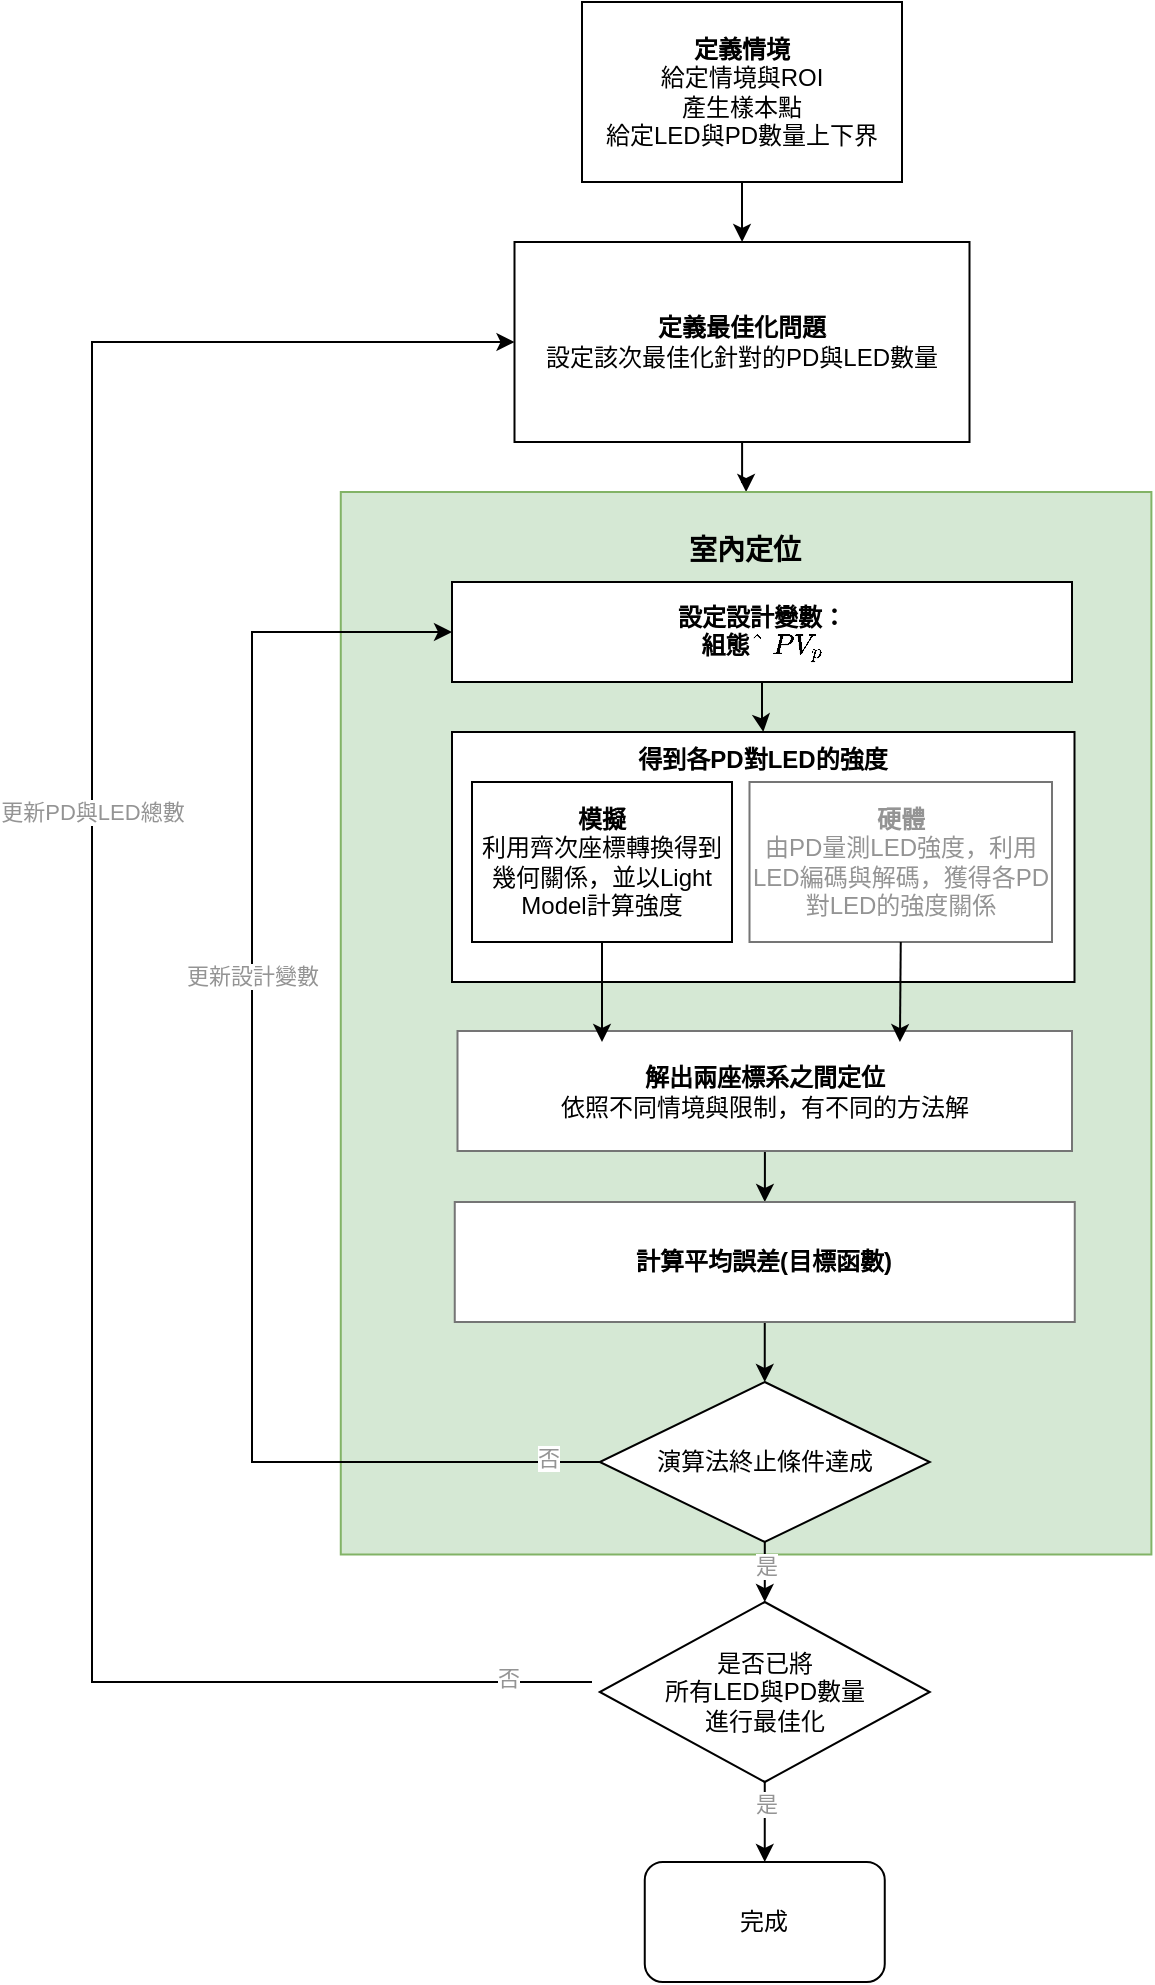 <mxfile version="16.4.0" type="device" pages="4"><diagram id="C5RBs43oDa-KdzZeNtuy" name="Page-1"><mxGraphModel dx="946" dy="596" grid="1" gridSize="10" guides="1" tooltips="1" connect="1" arrows="1" fold="1" page="1" pageScale="1" pageWidth="827" pageHeight="1169" math="1" shadow="0"><root><mxCell id="WIyWlLk6GJQsqaUBKTNV-0"/><mxCell id="WIyWlLk6GJQsqaUBKTNV-1" parent="WIyWlLk6GJQsqaUBKTNV-0"/><mxCell id="fy0SaHWFiJwUPZrE4bs7-2" value="" style="edgeStyle=orthogonalEdgeStyle;rounded=0;orthogonalLoop=1;jettySize=auto;html=1;" parent="WIyWlLk6GJQsqaUBKTNV-1" source="fy0SaHWFiJwUPZrE4bs7-0" target="fy0SaHWFiJwUPZrE4bs7-1" edge="1"><mxGeometry relative="1" as="geometry"/></mxCell><mxCell id="fy0SaHWFiJwUPZrE4bs7-0" value="&lt;b&gt;定義情境&lt;/b&gt;&lt;br&gt;給定情境與ROI&lt;br&gt;產生樣本點&lt;br&gt;給定LED與PD數量上下界" style="rounded=0;whiteSpace=wrap;html=1;" parent="WIyWlLk6GJQsqaUBKTNV-1" vertex="1"><mxGeometry x="345" y="40" width="160" height="90" as="geometry"/></mxCell><mxCell id="fy0SaHWFiJwUPZrE4bs7-4" value="" style="edgeStyle=orthogonalEdgeStyle;rounded=0;orthogonalLoop=1;jettySize=auto;html=1;" parent="WIyWlLk6GJQsqaUBKTNV-1" source="fy0SaHWFiJwUPZrE4bs7-1" target="fy0SaHWFiJwUPZrE4bs7-3" edge="1"><mxGeometry relative="1" as="geometry"/></mxCell><mxCell id="fy0SaHWFiJwUPZrE4bs7-1" value="&lt;b&gt;定義最佳化問題&lt;/b&gt;&lt;br&gt;設定該次最佳化針對的PD與LED數量" style="rounded=0;whiteSpace=wrap;html=1;" parent="WIyWlLk6GJQsqaUBKTNV-1" vertex="1"><mxGeometry x="311.25" y="160" width="227.5" height="100" as="geometry"/></mxCell><mxCell id="fy0SaHWFiJwUPZrE4bs7-3" value="&lt;h3&gt;室內定位&lt;/h3&gt;" style="rounded=0;whiteSpace=wrap;html=1;fillColor=#d5e8d4;strokeColor=#82b366;horizontal=0;verticalAlign=top;rotation=90;" parent="WIyWlLk6GJQsqaUBKTNV-1" vertex="1"><mxGeometry x="161.42" y="347.97" width="531.25" height="405.31" as="geometry"/></mxCell><mxCell id="fy0SaHWFiJwUPZrE4bs7-8" value="" style="edgeStyle=orthogonalEdgeStyle;rounded=0;orthogonalLoop=1;jettySize=auto;html=1;" parent="WIyWlLk6GJQsqaUBKTNV-1" source="fy0SaHWFiJwUPZrE4bs7-5" target="fy0SaHWFiJwUPZrE4bs7-7" edge="1"><mxGeometry relative="1" as="geometry"/></mxCell><mxCell id="fy0SaHWFiJwUPZrE4bs7-39" value="是" style="edgeLabel;html=1;align=center;verticalAlign=middle;resizable=0;points=[];fontColor=#949494;" parent="fy0SaHWFiJwUPZrE4bs7-8" vertex="1" connectable="0"><mxGeometry x="0.138" relative="1" as="geometry"><mxPoint as="offset"/></mxGeometry></mxCell><mxCell id="fy0SaHWFiJwUPZrE4bs7-5" value="演算法終止條件達成" style="rhombus;whiteSpace=wrap;html=1;rounded=0;" parent="WIyWlLk6GJQsqaUBKTNV-1" vertex="1"><mxGeometry x="353.88" y="730" width="165" height="80" as="geometry"/></mxCell><mxCell id="fy0SaHWFiJwUPZrE4bs7-13" style="edgeStyle=orthogonalEdgeStyle;rounded=0;orthogonalLoop=1;jettySize=auto;html=1;exitX=0.5;exitY=1;exitDx=0;exitDy=0;entryX=0.5;entryY=0;entryDx=0;entryDy=0;" parent="WIyWlLk6GJQsqaUBKTNV-1" source="fy0SaHWFiJwUPZrE4bs7-7" target="fy0SaHWFiJwUPZrE4bs7-11" edge="1"><mxGeometry relative="1" as="geometry"/></mxCell><mxCell id="fy0SaHWFiJwUPZrE4bs7-40" value="是" style="edgeLabel;html=1;align=center;verticalAlign=middle;resizable=0;points=[];fontColor=#949494;" parent="fy0SaHWFiJwUPZrE4bs7-13" vertex="1" connectable="0"><mxGeometry x="-0.466" relative="1" as="geometry"><mxPoint as="offset"/></mxGeometry></mxCell><mxCell id="fy0SaHWFiJwUPZrE4bs7-7" value="是否已將&lt;br&gt;所有LED與PD數量&lt;br&gt;進行最佳化" style="rhombus;whiteSpace=wrap;html=1;rounded=0;" parent="WIyWlLk6GJQsqaUBKTNV-1" vertex="1"><mxGeometry x="353.88" y="840" width="165" height="90" as="geometry"/></mxCell><mxCell id="fy0SaHWFiJwUPZrE4bs7-11" value="完成" style="rounded=1;whiteSpace=wrap;html=1;" parent="WIyWlLk6GJQsqaUBKTNV-1" vertex="1"><mxGeometry x="376.38" y="970" width="120" height="60" as="geometry"/></mxCell><mxCell id="fy0SaHWFiJwUPZrE4bs7-19" value="" style="endArrow=classic;html=1;rounded=0;exitX=0;exitY=0.5;exitDx=0;exitDy=0;entryX=0;entryY=0.5;entryDx=0;entryDy=0;" parent="WIyWlLk6GJQsqaUBKTNV-1" source="fy0SaHWFiJwUPZrE4bs7-5" target="fy0SaHWFiJwUPZrE4bs7-21" edge="1"><mxGeometry width="50" height="50" relative="1" as="geometry"><mxPoint x="200" y="610" as="sourcePoint"/><mxPoint x="210.93" y="340" as="targetPoint"/><Array as="points"><mxPoint x="180" y="770"/><mxPoint x="180" y="355"/></Array></mxGeometry></mxCell><mxCell id="fy0SaHWFiJwUPZrE4bs7-37" value="更新設計變數" style="edgeLabel;html=1;align=center;verticalAlign=middle;resizable=0;points=[];fontColor=#949494;" parent="fy0SaHWFiJwUPZrE4bs7-19" vertex="1" connectable="0"><mxGeometry x="0.211" relative="1" as="geometry"><mxPoint as="offset"/></mxGeometry></mxCell><mxCell id="fy0SaHWFiJwUPZrE4bs7-38" value="否" style="edgeLabel;html=1;align=center;verticalAlign=middle;resizable=0;points=[];fontColor=#949494;" parent="fy0SaHWFiJwUPZrE4bs7-19" vertex="1" connectable="0"><mxGeometry x="-0.925" y="-2" relative="1" as="geometry"><mxPoint as="offset"/></mxGeometry></mxCell><mxCell id="fy0SaHWFiJwUPZrE4bs7-25" value="" style="edgeStyle=orthogonalEdgeStyle;rounded=0;orthogonalLoop=1;jettySize=auto;html=1;" parent="WIyWlLk6GJQsqaUBKTNV-1" source="fy0SaHWFiJwUPZrE4bs7-21" target="fy0SaHWFiJwUPZrE4bs7-24" edge="1"><mxGeometry relative="1" as="geometry"/></mxCell><mxCell id="fy0SaHWFiJwUPZrE4bs7-21" value="&lt;b&gt;設定&lt;/b&gt;&lt;b&gt;設計變數：&lt;/b&gt;&lt;b&gt;&lt;br&gt;組態`^PV_p`&lt;/b&gt;" style="rounded=0;whiteSpace=wrap;html=1;" parent="WIyWlLk6GJQsqaUBKTNV-1" vertex="1"><mxGeometry x="280" y="330" width="310" height="50" as="geometry"/></mxCell><mxCell id="fy0SaHWFiJwUPZrE4bs7-24" value="&lt;b&gt;得到各PD對LED的強度&lt;br&gt;&lt;br&gt;&lt;br&gt;&lt;br&gt;&lt;br&gt;&lt;br&gt;&lt;br&gt;&lt;/b&gt;" style="whiteSpace=wrap;html=1;rounded=0;verticalAlign=top;" parent="WIyWlLk6GJQsqaUBKTNV-1" vertex="1"><mxGeometry x="280" y="405" width="311.25" height="125" as="geometry"/></mxCell><mxCell id="fy0SaHWFiJwUPZrE4bs7-22" value="&lt;b&gt;模擬&lt;/b&gt;&lt;br&gt;利用齊次座標轉換得到幾何關係，並以Light Model計算強度" style="whiteSpace=wrap;html=1;rounded=0;" parent="WIyWlLk6GJQsqaUBKTNV-1" vertex="1"><mxGeometry x="290" y="430" width="130" height="80" as="geometry"/></mxCell><mxCell id="fy0SaHWFiJwUPZrE4bs7-26" value="&lt;b&gt;硬體&lt;/b&gt;&lt;br&gt;由PD量測LED強度，利用LED編碼與解碼，獲得各PD對LED的強度關係" style="whiteSpace=wrap;html=1;rounded=0;fillColor=#FFFFFF;strokeColor=#757575;fontColor=#949494;" parent="WIyWlLk6GJQsqaUBKTNV-1" vertex="1"><mxGeometry x="428.75" y="430" width="151.25" height="80" as="geometry"/></mxCell><mxCell id="fy0SaHWFiJwUPZrE4bs7-36" value="" style="edgeStyle=orthogonalEdgeStyle;rounded=0;orthogonalLoop=1;jettySize=auto;html=1;fontColor=#949494;" parent="WIyWlLk6GJQsqaUBKTNV-1" source="fy0SaHWFiJwUPZrE4bs7-27" target="fy0SaHWFiJwUPZrE4bs7-29" edge="1"><mxGeometry relative="1" as="geometry"/></mxCell><mxCell id="fy0SaHWFiJwUPZrE4bs7-27" value="&lt;b&gt;解出兩座標系之間定位&lt;/b&gt;&lt;br&gt;依照不同情境與限制，有不同的方法解" style="rounded=0;whiteSpace=wrap;html=1;strokeColor=#757575;fillColor=#FFFFFF;" parent="WIyWlLk6GJQsqaUBKTNV-1" vertex="1"><mxGeometry x="282.75" y="554.5" width="307.25" height="60" as="geometry"/></mxCell><mxCell id="fy0SaHWFiJwUPZrE4bs7-31" style="edgeStyle=orthogonalEdgeStyle;rounded=0;orthogonalLoop=1;jettySize=auto;html=1;exitX=0.5;exitY=1;exitDx=0;exitDy=0;entryX=0.5;entryY=0;entryDx=0;entryDy=0;" parent="WIyWlLk6GJQsqaUBKTNV-1" source="fy0SaHWFiJwUPZrE4bs7-29" target="fy0SaHWFiJwUPZrE4bs7-5" edge="1"><mxGeometry relative="1" as="geometry"/></mxCell><mxCell id="fy0SaHWFiJwUPZrE4bs7-29" value="&lt;b&gt;計算平均誤差(目標函數)&lt;br&gt;&lt;/b&gt;" style="rounded=0;whiteSpace=wrap;html=1;strokeColor=#757575;fillColor=#FFFFFF;" parent="WIyWlLk6GJQsqaUBKTNV-1" vertex="1"><mxGeometry x="281.38" y="640" width="310" height="60" as="geometry"/></mxCell><mxCell id="fy0SaHWFiJwUPZrE4bs7-34" value="" style="endArrow=classic;html=1;rounded=0;fontColor=#949494;exitX=0.5;exitY=1;exitDx=0;exitDy=0;" parent="WIyWlLk6GJQsqaUBKTNV-1" source="fy0SaHWFiJwUPZrE4bs7-22" edge="1"><mxGeometry width="50" height="50" relative="1" as="geometry"><mxPoint x="400" y="520" as="sourcePoint"/><mxPoint x="355" y="560" as="targetPoint"/><Array as="points"/></mxGeometry></mxCell><mxCell id="fy0SaHWFiJwUPZrE4bs7-35" value="" style="endArrow=classic;html=1;rounded=0;fontColor=#949494;textOpacity=30;exitX=0.5;exitY=1;exitDx=0;exitDy=0;entryX=0.72;entryY=0.092;entryDx=0;entryDy=0;entryPerimeter=0;" parent="WIyWlLk6GJQsqaUBKTNV-1" source="fy0SaHWFiJwUPZrE4bs7-26" target="fy0SaHWFiJwUPZrE4bs7-27" edge="1"><mxGeometry width="50" height="50" relative="1" as="geometry"><mxPoint x="365.0" y="520" as="sourcePoint"/><mxPoint x="504" y="550" as="targetPoint"/><Array as="points"/></mxGeometry></mxCell><mxCell id="fy0SaHWFiJwUPZrE4bs7-41" value="" style="endArrow=classic;html=1;rounded=0;entryX=0;entryY=0.5;entryDx=0;entryDy=0;" parent="WIyWlLk6GJQsqaUBKTNV-1" target="fy0SaHWFiJwUPZrE4bs7-1" edge="1"><mxGeometry width="50" height="50" relative="1" as="geometry"><mxPoint x="350" y="880" as="sourcePoint"/><mxPoint x="180.0" y="480" as="targetPoint"/><Array as="points"><mxPoint x="100" y="880"/><mxPoint x="100" y="210"/></Array></mxGeometry></mxCell><mxCell id="fy0SaHWFiJwUPZrE4bs7-42" value="更新PD與LED總數" style="edgeLabel;html=1;align=center;verticalAlign=middle;resizable=0;points=[];fontColor=#949494;" parent="fy0SaHWFiJwUPZrE4bs7-41" vertex="1" connectable="0"><mxGeometry x="0.211" relative="1" as="geometry"><mxPoint as="offset"/></mxGeometry></mxCell><mxCell id="fy0SaHWFiJwUPZrE4bs7-43" value="否" style="edgeLabel;html=1;align=center;verticalAlign=middle;resizable=0;points=[];fontColor=#949494;" parent="fy0SaHWFiJwUPZrE4bs7-41" vertex="1" connectable="0"><mxGeometry x="-0.925" y="-2" relative="1" as="geometry"><mxPoint as="offset"/></mxGeometry></mxCell></root></mxGraphModel></diagram><diagram name="Page-1副本" id="RNUyPk5wBDbTcituTsA2"><mxGraphModel dx="946" dy="596" grid="1" gridSize="10" guides="1" tooltips="1" connect="1" arrows="1" fold="1" page="1" pageScale="1" pageWidth="827" pageHeight="1169" math="1" shadow="0"><root><mxCell id="dxeBTkLYAM4T0oyQMdI4-0"/><mxCell id="dxeBTkLYAM4T0oyQMdI4-1" parent="dxeBTkLYAM4T0oyQMdI4-0"/><mxCell id="dxeBTkLYAM4T0oyQMdI4-33" value="" style="rounded=0;whiteSpace=wrap;html=1;fontSize=7;fillColor=#fff2cc;strokeColor=#d6b656;labelPosition=center;verticalLabelPosition=top;align=center;verticalAlign=top;" parent="dxeBTkLYAM4T0oyQMdI4-1" vertex="1"><mxGeometry x="140" y="270" width="550" height="560" as="geometry"/></mxCell><mxCell id="dxeBTkLYAM4T0oyQMdI4-2" value="" style="edgeStyle=orthogonalEdgeStyle;rounded=0;orthogonalLoop=1;jettySize=auto;html=1;" parent="dxeBTkLYAM4T0oyQMdI4-1" source="dxeBTkLYAM4T0oyQMdI4-3" target="dxeBTkLYAM4T0oyQMdI4-5" edge="1"><mxGeometry relative="1" as="geometry"/></mxCell><mxCell id="dxeBTkLYAM4T0oyQMdI4-3" value="&lt;b&gt;定義情境&lt;/b&gt;&lt;br&gt;給定情境與ROI&lt;br&gt;產生樣本點&lt;br&gt;給定LED與PD數量上下界" style="rounded=0;whiteSpace=wrap;html=1;" parent="dxeBTkLYAM4T0oyQMdI4-1" vertex="1"><mxGeometry x="345" y="90" width="160" height="90" as="geometry"/></mxCell><mxCell id="dxeBTkLYAM4T0oyQMdI4-35" value="" style="edgeStyle=orthogonalEdgeStyle;rounded=0;orthogonalLoop=1;jettySize=auto;html=1;fontSize=7;fontColor=#FFFFFF;" parent="dxeBTkLYAM4T0oyQMdI4-1" source="dxeBTkLYAM4T0oyQMdI4-5" edge="1"><mxGeometry relative="1" as="geometry"><mxPoint x="425" y="270" as="targetPoint"/></mxGeometry></mxCell><mxCell id="dxeBTkLYAM4T0oyQMdI4-5" value="&lt;b&gt;設定該次最佳化的硬體數量`P,L`&lt;/b&gt;" style="rounded=0;whiteSpace=wrap;html=1;" parent="dxeBTkLYAM4T0oyQMdI4-1" vertex="1"><mxGeometry x="311.25" y="200" width="227.5" height="50" as="geometry"/></mxCell><mxCell id="dxeBTkLYAM4T0oyQMdI4-6" value="&lt;h3&gt;室內定位&lt;/h3&gt;" style="rounded=0;whiteSpace=wrap;html=1;fillColor=#d5e8d4;strokeColor=#82b366;horizontal=0;verticalAlign=top;rotation=90;" parent="dxeBTkLYAM4T0oyQMdI4-1" vertex="1"><mxGeometry x="313.04" y="290" width="225.71" height="405.31" as="geometry"/></mxCell><mxCell id="dxeBTkLYAM4T0oyQMdI4-7" value="" style="edgeStyle=orthogonalEdgeStyle;rounded=0;orthogonalLoop=1;jettySize=auto;html=1;" parent="dxeBTkLYAM4T0oyQMdI4-1" source="dxeBTkLYAM4T0oyQMdI4-9" target="dxeBTkLYAM4T0oyQMdI4-12" edge="1"><mxGeometry relative="1" as="geometry"/></mxCell><mxCell id="dxeBTkLYAM4T0oyQMdI4-8" value="是" style="edgeLabel;html=1;align=center;verticalAlign=middle;resizable=0;points=[];fontColor=#949494;" parent="dxeBTkLYAM4T0oyQMdI4-7" vertex="1" connectable="0"><mxGeometry x="0.138" relative="1" as="geometry"><mxPoint as="offset"/></mxGeometry></mxCell><mxCell id="dxeBTkLYAM4T0oyQMdI4-9" value="演算法終止條件達成" style="rhombus;whiteSpace=wrap;html=1;rounded=0;" parent="dxeBTkLYAM4T0oyQMdI4-1" vertex="1"><mxGeometry x="341.88" y="730" width="165" height="80" as="geometry"/></mxCell><mxCell id="dxeBTkLYAM4T0oyQMdI4-10" style="edgeStyle=orthogonalEdgeStyle;rounded=0;orthogonalLoop=1;jettySize=auto;html=1;exitX=0.5;exitY=1;exitDx=0;exitDy=0;entryX=0.5;entryY=0;entryDx=0;entryDy=0;" parent="dxeBTkLYAM4T0oyQMdI4-1" source="dxeBTkLYAM4T0oyQMdI4-12" target="dxeBTkLYAM4T0oyQMdI4-13" edge="1"><mxGeometry relative="1" as="geometry"/></mxCell><mxCell id="dxeBTkLYAM4T0oyQMdI4-11" value="是" style="edgeLabel;html=1;align=center;verticalAlign=middle;resizable=0;points=[];fontColor=#949494;" parent="dxeBTkLYAM4T0oyQMdI4-10" vertex="1" connectable="0"><mxGeometry x="-0.466" relative="1" as="geometry"><mxPoint as="offset"/></mxGeometry></mxCell><mxCell id="dxeBTkLYAM4T0oyQMdI4-12" value="是否已將&lt;br&gt;所有LED與PD數量&lt;br&gt;進行最佳化" style="rhombus;whiteSpace=wrap;html=1;rounded=0;" parent="dxeBTkLYAM4T0oyQMdI4-1" vertex="1"><mxGeometry x="353.88" y="840" width="165" height="90" as="geometry"/></mxCell><mxCell id="dxeBTkLYAM4T0oyQMdI4-13" value="完成" style="rounded=1;whiteSpace=wrap;html=1;" parent="dxeBTkLYAM4T0oyQMdI4-1" vertex="1"><mxGeometry x="376.38" y="970" width="120" height="60" as="geometry"/></mxCell><mxCell id="dxeBTkLYAM4T0oyQMdI4-14" value="" style="endArrow=classic;html=1;rounded=0;exitX=0;exitY=0.5;exitDx=0;exitDy=0;entryX=0;entryY=0.5;entryDx=0;entryDy=0;" parent="dxeBTkLYAM4T0oyQMdI4-1" source="dxeBTkLYAM4T0oyQMdI4-9" target="dxeBTkLYAM4T0oyQMdI4-18" edge="1"><mxGeometry width="50" height="50" relative="1" as="geometry"><mxPoint x="200" y="610" as="sourcePoint"/><mxPoint x="210.93" y="340" as="targetPoint"/><Array as="points"><mxPoint x="180" y="770"/><mxPoint x="180" y="330"/></Array></mxGeometry></mxCell><mxCell id="dxeBTkLYAM4T0oyQMdI4-15" value="更新設計變數" style="edgeLabel;html=1;align=center;verticalAlign=middle;resizable=0;points=[];fontColor=#949494;" parent="dxeBTkLYAM4T0oyQMdI4-14" vertex="1" connectable="0"><mxGeometry x="0.211" relative="1" as="geometry"><mxPoint as="offset"/></mxGeometry></mxCell><mxCell id="dxeBTkLYAM4T0oyQMdI4-16" value="否" style="edgeLabel;html=1;align=center;verticalAlign=middle;resizable=0;points=[];fontColor=#949494;" parent="dxeBTkLYAM4T0oyQMdI4-14" vertex="1" connectable="0"><mxGeometry x="-0.925" y="-2" relative="1" as="geometry"><mxPoint as="offset"/></mxGeometry></mxCell><mxCell id="dxeBTkLYAM4T0oyQMdI4-17" value="" style="edgeStyle=orthogonalEdgeStyle;rounded=0;orthogonalLoop=1;jettySize=auto;html=1;entryX=0;entryY=0.5;entryDx=0;entryDy=0;" parent="dxeBTkLYAM4T0oyQMdI4-1" source="dxeBTkLYAM4T0oyQMdI4-18" target="dxeBTkLYAM4T0oyQMdI4-6" edge="1"><mxGeometry relative="1" as="geometry"><mxPoint x="424" y="380" as="targetPoint"/></mxGeometry></mxCell><mxCell id="dxeBTkLYAM4T0oyQMdI4-32" value="" style="edgeStyle=orthogonalEdgeStyle;rounded=0;orthogonalLoop=1;jettySize=auto;html=1;fontSize=7;fontColor=#FFFFFF;" parent="dxeBTkLYAM4T0oyQMdI4-1" source="dxeBTkLYAM4T0oyQMdI4-19" target="dxeBTkLYAM4T0oyQMdI4-23" edge="1"><mxGeometry relative="1" as="geometry"/></mxCell><mxCell id="dxeBTkLYAM4T0oyQMdI4-19" value="&lt;b&gt;模擬得到各PD對LED的強度&lt;br&gt;&lt;/b&gt;&lt;br&gt;利用齊次座標轉換得到幾何關係，進而以光傳遞模型計算電流強度，並加上硬體模擬誤差&lt;b&gt;&lt;br&gt;&lt;/b&gt;" style="whiteSpace=wrap;html=1;rounded=0;verticalAlign=top;" parent="dxeBTkLYAM4T0oyQMdI4-1" vertex="1"><mxGeometry x="268.75" y="420" width="311.25" height="80" as="geometry"/></mxCell><mxCell id="dxeBTkLYAM4T0oyQMdI4-22" value="" style="edgeStyle=orthogonalEdgeStyle;rounded=0;orthogonalLoop=1;jettySize=auto;html=1;fontColor=#949494;" parent="dxeBTkLYAM4T0oyQMdI4-1" source="dxeBTkLYAM4T0oyQMdI4-23" target="dxeBTkLYAM4T0oyQMdI4-25" edge="1"><mxGeometry relative="1" as="geometry"/></mxCell><mxCell id="dxeBTkLYAM4T0oyQMdI4-23" value="&lt;b&gt;定位演算法&lt;/b&gt;&lt;br&gt;利用第三章提出的演算法進行定位計算" style="rounded=0;whiteSpace=wrap;html=1;strokeColor=#757575;fillColor=#FFFFFF;" parent="dxeBTkLYAM4T0oyQMdI4-1" vertex="1"><mxGeometry x="270.75" y="525" width="307.25" height="60" as="geometry"/></mxCell><mxCell id="dxeBTkLYAM4T0oyQMdI4-24" style="edgeStyle=orthogonalEdgeStyle;rounded=0;orthogonalLoop=1;jettySize=auto;html=1;exitX=0.5;exitY=1;exitDx=0;exitDy=0;entryX=0.5;entryY=0;entryDx=0;entryDy=0;" parent="dxeBTkLYAM4T0oyQMdI4-1" source="dxeBTkLYAM4T0oyQMdI4-25" target="dxeBTkLYAM4T0oyQMdI4-9" edge="1"><mxGeometry relative="1" as="geometry"/></mxCell><mxCell id="dxeBTkLYAM4T0oyQMdI4-25" value="&lt;b&gt;計算目標函數&lt;/b&gt;&lt;br&gt;計算容許範圍內的樣本點比例" style="rounded=0;whiteSpace=wrap;html=1;strokeColor=#757575;fillColor=#FFFFFF;" parent="dxeBTkLYAM4T0oyQMdI4-1" vertex="1"><mxGeometry x="269.38" y="620" width="310" height="60" as="geometry"/></mxCell><mxCell id="dxeBTkLYAM4T0oyQMdI4-28" value="" style="endArrow=classic;html=1;rounded=0;entryX=0;entryY=0.5;entryDx=0;entryDy=0;" parent="dxeBTkLYAM4T0oyQMdI4-1" target="dxeBTkLYAM4T0oyQMdI4-5" edge="1"><mxGeometry width="50" height="50" relative="1" as="geometry"><mxPoint x="350" y="880" as="sourcePoint"/><mxPoint x="180.0" y="480" as="targetPoint"/><Array as="points"><mxPoint x="100" y="880"/><mxPoint x="100" y="225"/></Array></mxGeometry></mxCell><mxCell id="dxeBTkLYAM4T0oyQMdI4-29" value="更新PD與LED總數" style="edgeLabel;html=1;align=center;verticalAlign=middle;resizable=0;points=[];fontColor=#949494;" parent="dxeBTkLYAM4T0oyQMdI4-28" vertex="1" connectable="0"><mxGeometry x="0.211" relative="1" as="geometry"><mxPoint as="offset"/></mxGeometry></mxCell><mxCell id="dxeBTkLYAM4T0oyQMdI4-30" value="否" style="edgeLabel;html=1;align=center;verticalAlign=middle;resizable=0;points=[];fontColor=#949494;" parent="dxeBTkLYAM4T0oyQMdI4-28" vertex="1" connectable="0"><mxGeometry x="-0.925" y="-2" relative="1" as="geometry"><mxPoint as="offset"/></mxGeometry></mxCell><mxCell id="dxeBTkLYAM4T0oyQMdI4-18" value="&lt;b&gt;設定&lt;/b&gt;&lt;b&gt;設計變數：&lt;/b&gt;&lt;b&gt;&lt;br&gt;指向`.^PV_p`,&amp;nbsp;&amp;nbsp;&lt;/b&gt;&lt;b&gt;`.^LV_l`&lt;/b&gt;&lt;b&gt;&lt;br&gt;與朗博次方`Mp,Ml`&lt;/b&gt;" style="rounded=0;whiteSpace=wrap;html=1;" parent="dxeBTkLYAM4T0oyQMdI4-1" vertex="1"><mxGeometry x="270.89" y="300" width="310" height="60" as="geometry"/></mxCell><mxCell id="dxeBTkLYAM4T0oyQMdI4-36" value="系統最佳化" style="text;html=1;strokeColor=none;fillColor=none;align=center;verticalAlign=middle;whiteSpace=wrap;rounded=0;fontSize=16;fontColor=#000000;fontStyle=5" parent="dxeBTkLYAM4T0oyQMdI4-1" vertex="1"><mxGeometry x="374.38" y="280" width="100" height="20" as="geometry"/></mxCell></root></mxGraphModel></diagram><diagram id="2r14Q7T2ZtHhoGuxA2QN" name="第2頁"><mxGraphModel dx="946" dy="596" grid="1" gridSize="10" guides="1" tooltips="1" connect="1" arrows="1" fold="1" page="1" pageScale="1" pageWidth="827" pageHeight="1169" math="0" shadow="0"><root><mxCell id="Gd0ISlyf-w2M8Tw25tef-0"/><mxCell id="Gd0ISlyf-w2M8Tw25tef-1" parent="Gd0ISlyf-w2M8Tw25tef-0"/><mxCell id="Gd0ISlyf-w2M8Tw25tef-4" value="" style="edgeStyle=orthogonalEdgeStyle;rounded=0;orthogonalLoop=1;jettySize=auto;html=1;" parent="Gd0ISlyf-w2M8Tw25tef-1" source="Gd0ISlyf-w2M8Tw25tef-2" target="Gd0ISlyf-w2M8Tw25tef-3" edge="1"><mxGeometry relative="1" as="geometry"/></mxCell><mxCell id="Gd0ISlyf-w2M8Tw25tef-2" value="各LED進行編碼(Modulation)" style="rounded=0;whiteSpace=wrap;html=1;" parent="Gd0ISlyf-w2M8Tw25tef-1" vertex="1"><mxGeometry x="360" y="110" width="120" height="60" as="geometry"/></mxCell><mxCell id="Gd0ISlyf-w2M8Tw25tef-6" value="" style="edgeStyle=orthogonalEdgeStyle;rounded=0;orthogonalLoop=1;jettySize=auto;html=1;" parent="Gd0ISlyf-w2M8Tw25tef-1" source="Gd0ISlyf-w2M8Tw25tef-3" target="Gd0ISlyf-w2M8Tw25tef-5" edge="1"><mxGeometry relative="1" as="geometry"/></mxCell><mxCell id="Gd0ISlyf-w2M8Tw25tef-3" value="光波傳遞" style="rounded=0;whiteSpace=wrap;html=1;" parent="Gd0ISlyf-w2M8Tw25tef-1" vertex="1"><mxGeometry x="360" y="190" width="120" height="60" as="geometry"/></mxCell><mxCell id="Gd0ISlyf-w2M8Tw25tef-8" value="" style="edgeStyle=orthogonalEdgeStyle;rounded=0;orthogonalLoop=1;jettySize=auto;html=1;" parent="Gd0ISlyf-w2M8Tw25tef-1" source="Gd0ISlyf-w2M8Tw25tef-5" target="Gd0ISlyf-w2M8Tw25tef-7" edge="1"><mxGeometry relative="1" as="geometry"/></mxCell><mxCell id="Gd0ISlyf-w2M8Tw25tef-5" value="各PD進行解碼(Demodulation)" style="rounded=0;whiteSpace=wrap;html=1;" parent="Gd0ISlyf-w2M8Tw25tef-1" vertex="1"><mxGeometry x="360" y="270" width="120" height="60" as="geometry"/></mxCell><mxCell id="Gd0ISlyf-w2M8Tw25tef-7" value="定位演算法解出&lt;br&gt;相對位置" style="rounded=0;whiteSpace=wrap;html=1;" parent="Gd0ISlyf-w2M8Tw25tef-1" vertex="1"><mxGeometry x="360" y="350" width="120" height="50" as="geometry"/></mxCell><mxCell id="Gd0ISlyf-w2M8Tw25tef-40" style="edgeStyle=orthogonalEdgeStyle;rounded=0;orthogonalLoop=1;jettySize=auto;html=1;exitX=0.5;exitY=1;exitDx=0;exitDy=0;" parent="Gd0ISlyf-w2M8Tw25tef-1" source="Gd0ISlyf-w2M8Tw25tef-5" target="Gd0ISlyf-w2M8Tw25tef-5" edge="1"><mxGeometry relative="1" as="geometry"/></mxCell></root></mxGraphModel></diagram><diagram id="BqKShIkhTbfmsuMS8Gfe" name="第3頁"><mxGraphModel dx="701" dy="441" grid="0" gridSize="10" guides="1" tooltips="1" connect="1" arrows="1" fold="1" page="1" pageScale="1" pageWidth="827" pageHeight="1169" math="1" shadow="0"><root><mxCell id="ZlWKP3PONAArIXWSzH8_-0"/><mxCell id="ZlWKP3PONAArIXWSzH8_-1" parent="ZlWKP3PONAArIXWSzH8_-0"/><mxCell id="ZlWKP3PONAArIXWSzH8_-27" value="" style="rounded=1;whiteSpace=wrap;html=1;fontSize=8;strokeColor=none;fillColor=#fff2cc;" parent="ZlWKP3PONAArIXWSzH8_-1" vertex="1"><mxGeometry x="325" y="325" width="70" height="24" as="geometry"/></mxCell><mxCell id="ZlWKP3PONAArIXWSzH8_-2" value="" style="endArrow=classic;startArrow=classic;html=1;rounded=0;" parent="ZlWKP3PONAArIXWSzH8_-1" edge="1"><mxGeometry width="50" height="50" relative="1" as="geometry"><mxPoint x="80" y="320" as="sourcePoint"/><mxPoint x="640" y="320" as="targetPoint"/></mxGeometry></mxCell><mxCell id="ZlWKP3PONAArIXWSzH8_-3" value="" style="endArrow=none;html=1;rounded=0;" parent="ZlWKP3PONAArIXWSzH8_-1" edge="1"><mxGeometry width="50" height="50" relative="1" as="geometry"><mxPoint x="240" y="330" as="sourcePoint"/><mxPoint x="240" y="310" as="targetPoint"/></mxGeometry></mxCell><mxCell id="ZlWKP3PONAArIXWSzH8_-4" value="" style="endArrow=none;html=1;rounded=0;" parent="ZlWKP3PONAArIXWSzH8_-1" edge="1"><mxGeometry width="50" height="50" relative="1" as="geometry"><mxPoint x="480" y="330" as="sourcePoint"/><mxPoint x="480" y="310" as="targetPoint"/></mxGeometry></mxCell><mxCell id="ZlWKP3PONAArIXWSzH8_-5" value="常見技術" style="swimlane;startSize=20;" parent="ZlWKP3PONAArIXWSzH8_-1" vertex="1"><mxGeometry x="110" y="360" width="110" height="80" as="geometry"><mxRectangle x="110" y="360" width="80" height="23" as="alternateBounds"/></mxGeometry></mxCell><mxCell id="ZlWKP3PONAArIXWSzH8_-7" value="&lt;ul&gt;&lt;li&gt;WiFi&lt;/li&gt;&lt;li&gt;藍芽&lt;/li&gt;&lt;li&gt;RFID&lt;/li&gt;&lt;/ul&gt;" style="text;strokeColor=none;fillColor=none;html=1;whiteSpace=wrap;verticalAlign=middle;overflow=hidden;" parent="ZlWKP3PONAArIXWSzH8_-5" vertex="1"><mxGeometry x="3" y="17" width="100" height="60" as="geometry"/></mxCell><mxCell id="ZlWKP3PONAArIXWSzH8_-10" value="常見技術" style="swimlane;startSize=20;" parent="ZlWKP3PONAArIXWSzH8_-1" vertex="1"><mxGeometry x="250" y="360" width="230" height="64" as="geometry"><mxRectangle x="250" y="360" width="80" height="23" as="alternateBounds"/></mxGeometry></mxCell><mxCell id="ZlWKP3PONAArIXWSzH8_-28" value="" style="rounded=1;whiteSpace=wrap;html=1;fontSize=8;strokeColor=none;fillColor=#fff2cc;" parent="ZlWKP3PONAArIXWSzH8_-10" vertex="1"><mxGeometry x="83" y="38" width="28" height="19" as="geometry"/></mxCell><mxCell id="ZlWKP3PONAArIXWSzH8_-11" value="&lt;ul&gt;&lt;li&gt;影像感測器&lt;/li&gt;&lt;li&gt;PD&lt;/li&gt;&lt;/ul&gt;" style="text;strokeColor=none;fillColor=none;html=1;whiteSpace=wrap;verticalAlign=middle;overflow=hidden;" parent="ZlWKP3PONAArIXWSzH8_-10" vertex="1"><mxGeometry x="47" width="120" height="80" as="geometry"/></mxCell><mxCell id="ZlWKP3PONAArIXWSzH8_-12" value="&lt;font color=&quot;#808080&quot;&gt;對人體有害不適用&lt;/font&gt;" style="text;html=1;align=center;verticalAlign=middle;resizable=0;points=[];autosize=1;strokeColor=none;fillColor=none;" parent="ZlWKP3PONAArIXWSzH8_-1" vertex="1"><mxGeometry x="490" y="326" width="110" height="20" as="geometry"/></mxCell><mxCell id="ZlWKP3PONAArIXWSzH8_-13" value="" style="endArrow=none;html=1;rounded=0;" parent="ZlWKP3PONAArIXWSzH8_-1" edge="1"><mxGeometry width="50" height="50" relative="1" as="geometry"><mxPoint x="400" y="325" as="sourcePoint"/><mxPoint x="400" y="315" as="targetPoint"/></mxGeometry></mxCell><mxCell id="ZlWKP3PONAArIXWSzH8_-14" value="&lt;font color=&quot;#000000&quot;&gt;高頻率&lt;/font&gt;" style="text;html=1;align=center;verticalAlign=middle;resizable=0;points=[];autosize=1;strokeColor=none;fillColor=none;fontColor=#808080;" parent="ZlWKP3PONAArIXWSzH8_-1" vertex="1"><mxGeometry x="645" y="310" width="50" height="20" as="geometry"/></mxCell><mxCell id="ZlWKP3PONAArIXWSzH8_-15" value="&lt;font color=&quot;#000000&quot;&gt;長波長&lt;/font&gt;" style="text;html=1;align=center;verticalAlign=middle;resizable=0;points=[];autosize=1;strokeColor=none;fillColor=none;fontColor=#808080;" parent="ZlWKP3PONAArIXWSzH8_-1" vertex="1"><mxGeometry x="30" y="310" width="50" height="20" as="geometry"/></mxCell><mxCell id="ZlWKP3PONAArIXWSzH8_-16" value="&lt;h1&gt;高頻波段&lt;/h1&gt;" style="text;html=1;align=center;verticalAlign=middle;resizable=0;points=[];autosize=1;strokeColor=none;fillColor=none;fontColor=#000000;" parent="ZlWKP3PONAArIXWSzH8_-1" vertex="1"><mxGeometry x="490" y="272" width="110" height="50" as="geometry"/></mxCell><mxCell id="ZlWKP3PONAArIXWSzH8_-17" value="&lt;h1&gt;光波段&lt;/h1&gt;" style="text;html=1;align=center;verticalAlign=middle;resizable=0;points=[];autosize=1;strokeColor=none;fillColor=none;fontColor=#000000;" parent="ZlWKP3PONAArIXWSzH8_-1" vertex="1"><mxGeometry x="312" y="253" width="90" height="50" as="geometry"/></mxCell><mxCell id="ZlWKP3PONAArIXWSzH8_-18" value="&lt;h1&gt;無線電波段&lt;/h1&gt;" style="text;html=1;align=center;verticalAlign=middle;resizable=0;points=[];autosize=1;strokeColor=none;fillColor=none;fontColor=#000000;" parent="ZlWKP3PONAArIXWSzH8_-1" vertex="1"><mxGeometry x="100" y="261" width="130" height="50" as="geometry"/></mxCell><mxCell id="ZlWKP3PONAArIXWSzH8_-19" value="&lt;font style=&quot;font-size: 8px&quot;&gt;300GHz&lt;/font&gt;" style="text;html=1;align=center;verticalAlign=middle;resizable=0;points=[];autosize=1;strokeColor=none;fillColor=none;fontColor=#000000;" parent="ZlWKP3PONAArIXWSzH8_-1" vertex="1"><mxGeometry x="220" y="294" width="40" height="20" as="geometry"/></mxCell><mxCell id="ZlWKP3PONAArIXWSzH8_-20" value="&lt;font style=&quot;font-size: 8px&quot;&gt;790THz&lt;/font&gt;" style="text;html=1;align=center;verticalAlign=middle;resizable=0;points=[];autosize=1;strokeColor=none;fillColor=none;fontColor=#000000;" parent="ZlWKP3PONAArIXWSzH8_-1" vertex="1"><mxGeometry x="460" y="293" width="40" height="20" as="geometry"/></mxCell><mxCell id="ZlWKP3PONAArIXWSzH8_-21" value="&lt;font style=&quot;font-size: 8px&quot;&gt;430THz&lt;/font&gt;" style="text;html=1;align=center;verticalAlign=middle;resizable=0;points=[];autosize=1;strokeColor=none;fillColor=none;fontColor=#000000;" parent="ZlWKP3PONAArIXWSzH8_-1" vertex="1"><mxGeometry x="380" y="299" width="40" height="20" as="geometry"/></mxCell><mxCell id="ZlWKP3PONAArIXWSzH8_-22" value="&lt;h3&gt;可見光&lt;/h3&gt;" style="text;html=1;align=center;verticalAlign=middle;resizable=0;points=[];autosize=1;strokeColor=none;fillColor=none;fontColor=#000000;" parent="ZlWKP3PONAArIXWSzH8_-1" vertex="1"><mxGeometry x="408" y="310" width="60" height="50" as="geometry"/></mxCell><mxCell id="ZlWKP3PONAArIXWSzH8_-23" value="&lt;h3&gt;近紅外光&lt;/h3&gt;" style="text;html=1;align=center;verticalAlign=middle;resizable=0;points=[];autosize=1;strokeColor=none;fillColor=none;fontColor=#000000;" parent="ZlWKP3PONAArIXWSzH8_-1" vertex="1"><mxGeometry x="325" y="311" width="70" height="50" as="geometry"/></mxCell><mxCell id="ZlWKP3PONAArIXWSzH8_-24" value="&lt;h3&gt;遠紅外光&lt;/h3&gt;" style="text;html=1;align=center;verticalAlign=middle;resizable=0;points=[];autosize=1;strokeColor=none;fillColor=none;fontColor=#000000;" parent="ZlWKP3PONAArIXWSzH8_-1" vertex="1"><mxGeometry x="240" y="312" width="70" height="50" as="geometry"/></mxCell><mxCell id="ZlWKP3PONAArIXWSzH8_-25" value="" style="endArrow=none;html=1;rounded=0;" parent="ZlWKP3PONAArIXWSzH8_-1" edge="1"><mxGeometry width="50" height="50" relative="1" as="geometry"><mxPoint x="320" y="325" as="sourcePoint"/><mxPoint x="320" y="315" as="targetPoint"/></mxGeometry></mxCell><mxCell id="ZlWKP3PONAArIXWSzH8_-26" value="&lt;font style=&quot;font-size: 8px&quot;&gt;100THz&lt;/font&gt;" style="text;html=1;align=center;verticalAlign=middle;resizable=0;points=[];autosize=1;strokeColor=none;fillColor=none;fontColor=#000000;" parent="ZlWKP3PONAArIXWSzH8_-1" vertex="1"><mxGeometry x="300" y="299" width="40" height="20" as="geometry"/></mxCell><mxCell id="zIpDsGMn-uvjigg2vMSE-0" value="2.3.1章" style="text;html=1;align=center;verticalAlign=middle;resizable=0;points=[];autosize=1;strokeColor=none;fillColor=none;" parent="ZlWKP3PONAArIXWSzH8_-1" vertex="1"><mxGeometry x="140.5" y="299" width="49" height="18" as="geometry"/></mxCell><mxCell id="zIpDsGMn-uvjigg2vMSE-1" value="2.3.2章" style="text;html=1;align=center;verticalAlign=middle;resizable=0;points=[];autosize=1;strokeColor=none;fillColor=none;" parent="ZlWKP3PONAArIXWSzH8_-1" vertex="1"><mxGeometry x="335.5" y="290" width="49" height="18" as="geometry"/></mxCell></root></mxGraphModel></diagram></mxfile>